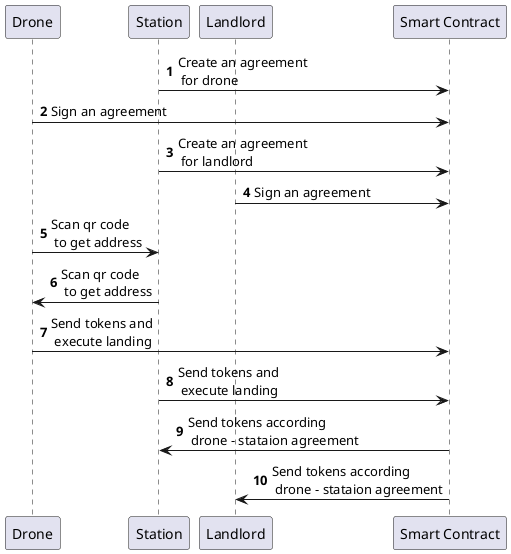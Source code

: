 @startuml GroundCycle
autonumber

participant Drone as drone
participant Station as station
participant Landlord as landlord
participant "Smart Contract" as sc

station -> sc: Create an agreement\n for drone
drone -> sc: Sign an agreement
station -> sc: Create an agreement\n for landlord
landlord -> sc: Sign an agreement

drone -> station: Scan qr code\n to get address
station -> drone: Scan qr code\n to get address
drone -> sc: Send tokens and\n execute landing
station -> sc: Send tokens and\n execute landing

sc -> station: Send tokens according\n drone - stataion agreement
sc -> landlord: Send tokens according\n drone - stataion agreement

@enduml
